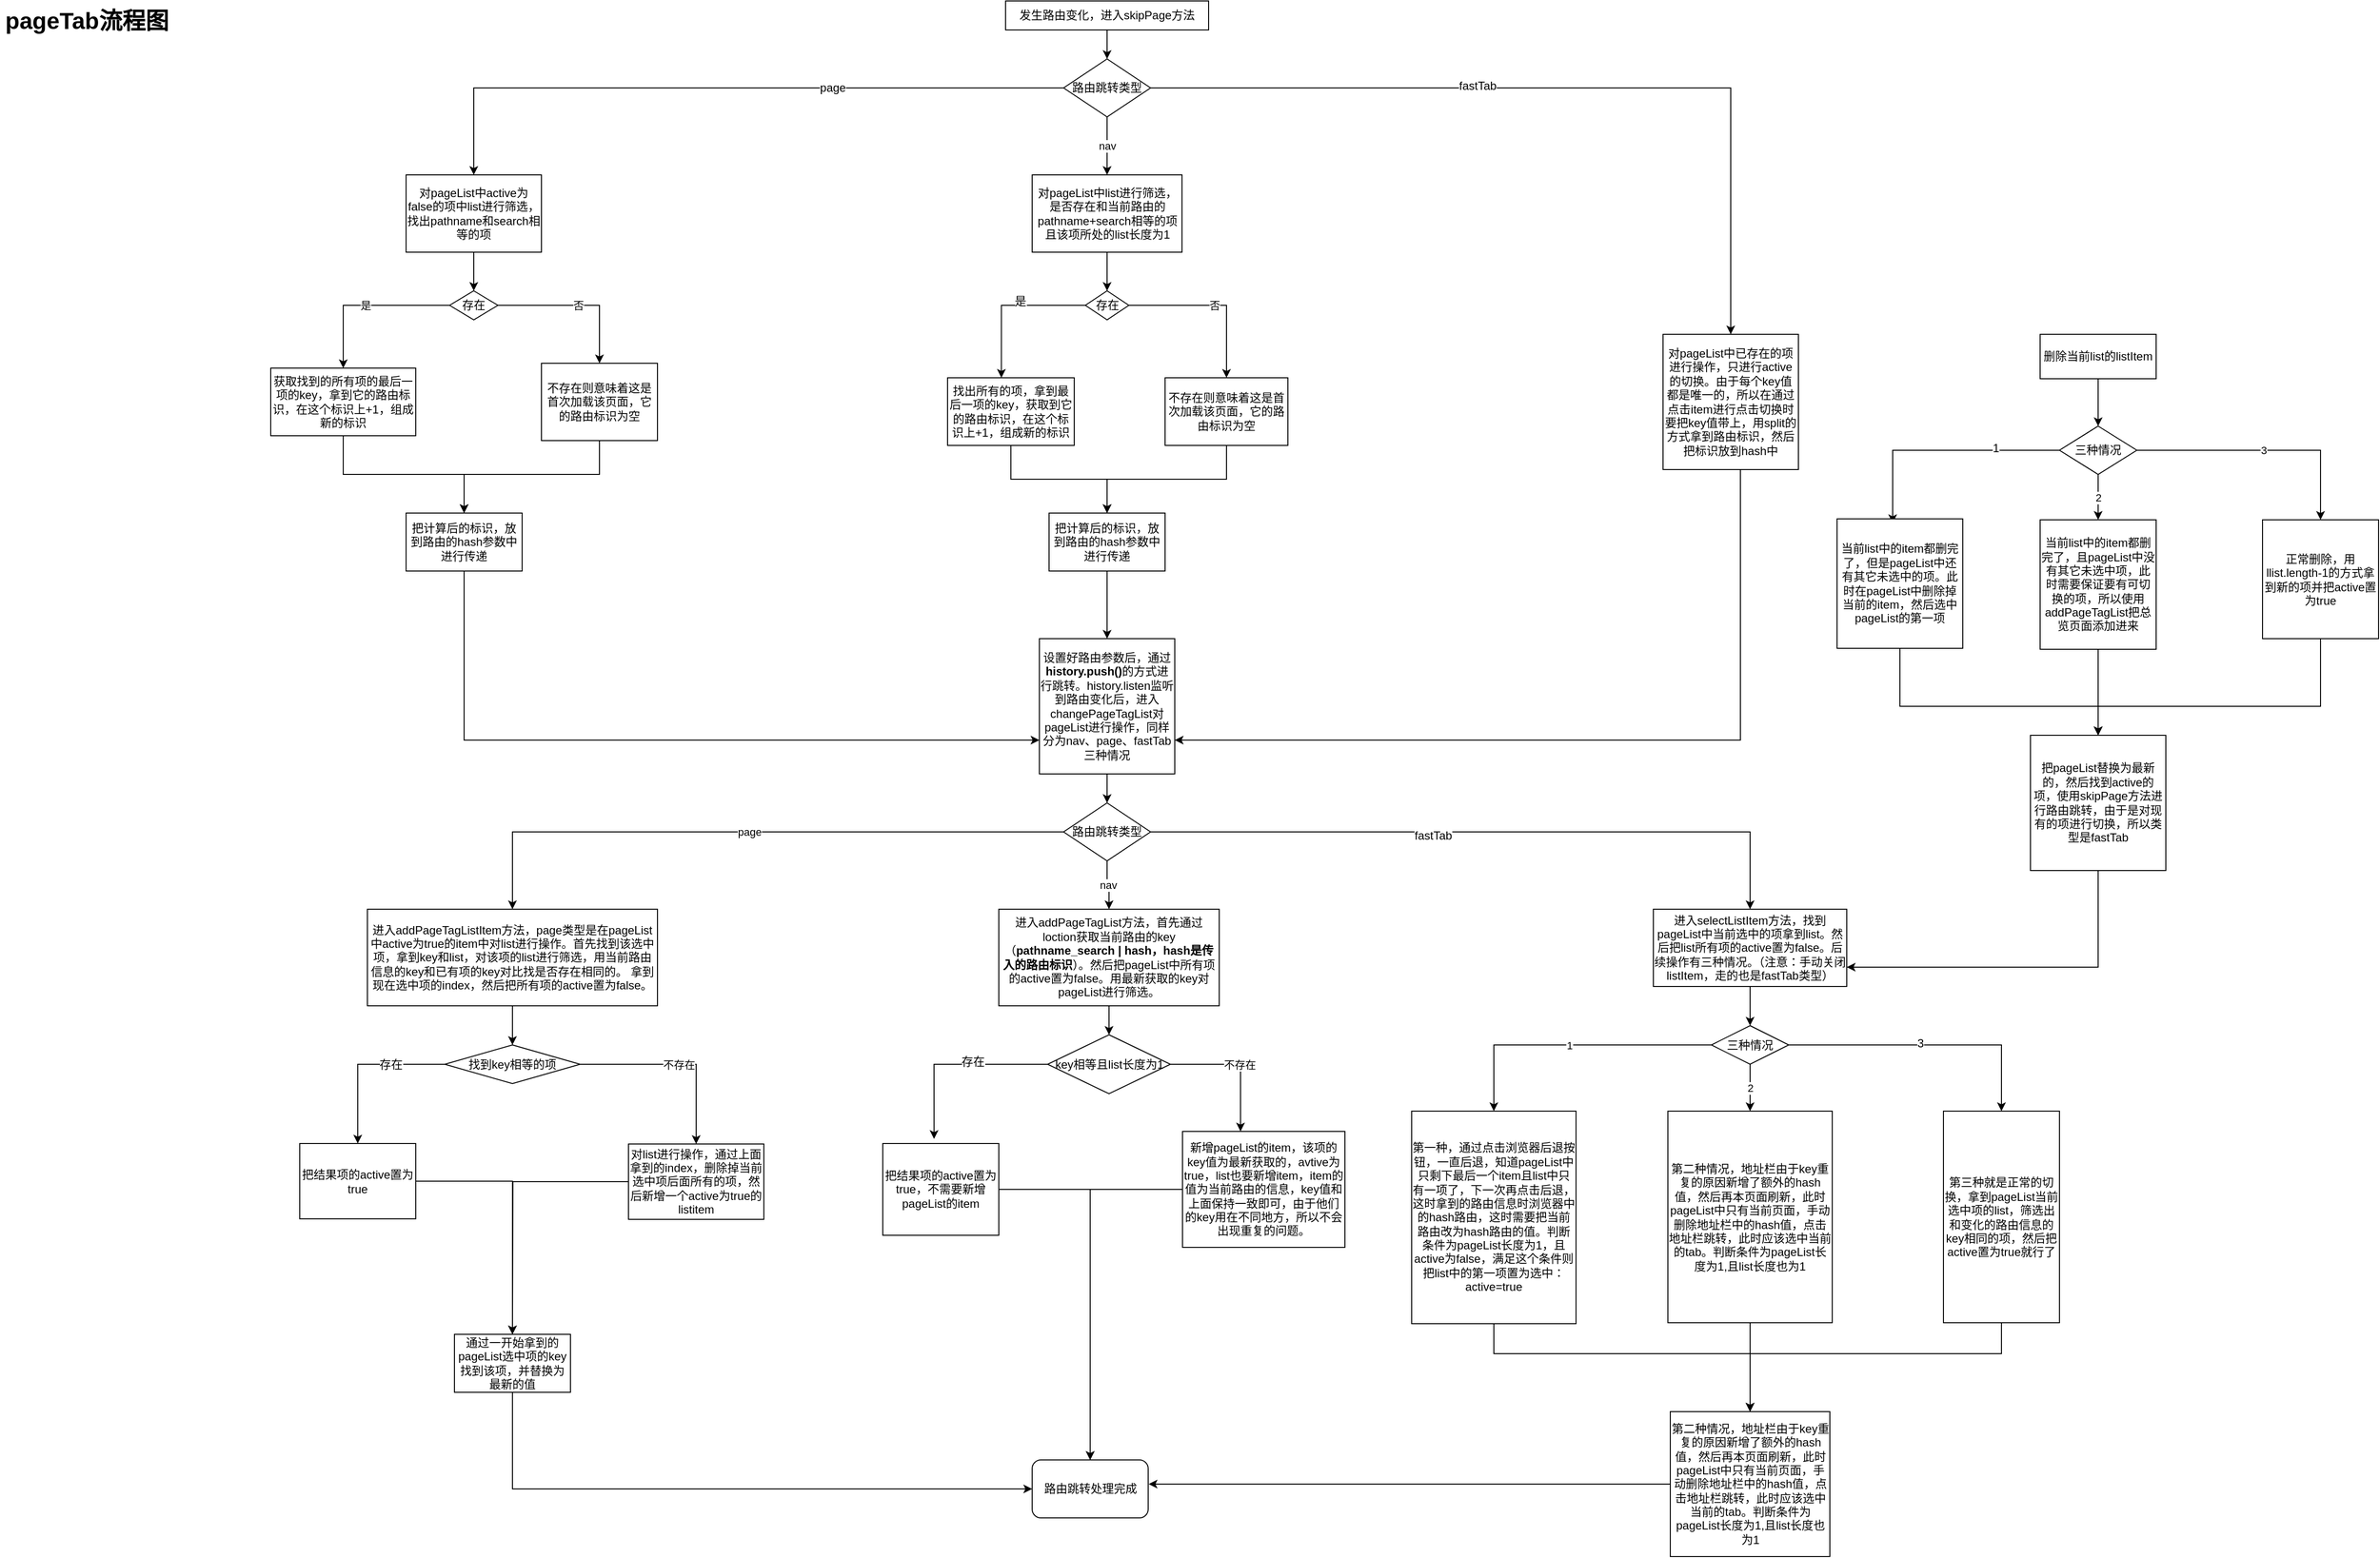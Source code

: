 <mxfile version="12.2.4" pages="1"><diagram id="V9XrVc9sAJqbMgzDHTkj" name="Page-2"><mxGraphModel dx="1932" dy="757" grid="1" gridSize="10" guides="1" tooltips="1" connect="1" arrows="1" fold="1" page="1" pageScale="1" pageWidth="827" pageHeight="1169" math="0" shadow="0"><root><mxCell id="fhw_XpcPMJFNknBB1bAj-0"/><mxCell id="fhw_XpcPMJFNknBB1bAj-1" parent="fhw_XpcPMJFNknBB1bAj-0"/><mxCell id="7cQ0kf0xfNR7tEu1bZ_4-2" value="" style="edgeStyle=orthogonalEdgeStyle;rounded=0;orthogonalLoop=1;jettySize=auto;html=1;" parent="fhw_XpcPMJFNknBB1bAj-1" source="7cQ0kf0xfNR7tEu1bZ_4-0" target="7cQ0kf0xfNR7tEu1bZ_4-1" edge="1"><mxGeometry relative="1" as="geometry"/></mxCell><mxCell id="7cQ0kf0xfNR7tEu1bZ_4-0" value="发生路由变化，进入skipPage方法" style="rounded=0;whiteSpace=wrap;html=1;" parent="fhw_XpcPMJFNknBB1bAj-1" vertex="1"><mxGeometry x="280" y="20" width="210" height="30" as="geometry"/></mxCell><mxCell id="7cQ0kf0xfNR7tEu1bZ_4-4" value="nav" style="edgeStyle=orthogonalEdgeStyle;rounded=0;orthogonalLoop=1;jettySize=auto;html=1;" parent="fhw_XpcPMJFNknBB1bAj-1" source="7cQ0kf0xfNR7tEu1bZ_4-1" target="7cQ0kf0xfNR7tEu1bZ_4-3" edge="1"><mxGeometry relative="1" as="geometry"/></mxCell><mxCell id="lRfGQRkzF8soXfa9QNVg-54" style="edgeStyle=orthogonalEdgeStyle;rounded=0;orthogonalLoop=1;jettySize=auto;html=1;entryX=0.5;entryY=0;entryDx=0;entryDy=0;" parent="fhw_XpcPMJFNknBB1bAj-1" source="7cQ0kf0xfNR7tEu1bZ_4-1" target="lRfGQRkzF8soXfa9QNVg-53" edge="1"><mxGeometry relative="1" as="geometry"/></mxCell><mxCell id="lRfGQRkzF8soXfa9QNVg-55" value="page" style="text;html=1;resizable=0;points=[];align=center;verticalAlign=middle;labelBackgroundColor=#ffffff;" parent="lRfGQRkzF8soXfa9QNVg-54" vertex="1" connectable="0"><mxGeometry x="-0.317" relative="1" as="geometry"><mxPoint as="offset"/></mxGeometry></mxCell><mxCell id="lRfGQRkzF8soXfa9QNVg-42" style="edgeStyle=orthogonalEdgeStyle;rounded=0;orthogonalLoop=1;jettySize=auto;html=1;entryX=0.5;entryY=0;entryDx=0;entryDy=0;" parent="fhw_XpcPMJFNknBB1bAj-1" source="7cQ0kf0xfNR7tEu1bZ_4-1" target="lRfGQRkzF8soXfa9QNVg-41" edge="1"><mxGeometry relative="1" as="geometry"/></mxCell><mxCell id="lRfGQRkzF8soXfa9QNVg-43" value="fastTab" style="text;html=1;resizable=0;points=[];align=center;verticalAlign=middle;labelBackgroundColor=#ffffff;" parent="lRfGQRkzF8soXfa9QNVg-42" vertex="1" connectable="0"><mxGeometry x="-0.209" y="2" relative="1" as="geometry"><mxPoint as="offset"/></mxGeometry></mxCell><mxCell id="7cQ0kf0xfNR7tEu1bZ_4-1" value="路由跳转类型" style="rhombus;whiteSpace=wrap;html=1;" parent="fhw_XpcPMJFNknBB1bAj-1" vertex="1"><mxGeometry x="340" y="80" width="90" height="60" as="geometry"/></mxCell><mxCell id="lRfGQRkzF8soXfa9QNVg-1" value="" style="edgeStyle=orthogonalEdgeStyle;rounded=0;orthogonalLoop=1;jettySize=auto;html=1;" parent="fhw_XpcPMJFNknBB1bAj-1" source="7cQ0kf0xfNR7tEu1bZ_4-3" target="lRfGQRkzF8soXfa9QNVg-0" edge="1"><mxGeometry relative="1" as="geometry"/></mxCell><mxCell id="7cQ0kf0xfNR7tEu1bZ_4-3" value="对pageList中list进行筛选，是否存在和当前路由的pathname+search相等的项且该项所处的list长度为1" style="rounded=0;whiteSpace=wrap;html=1;" parent="fhw_XpcPMJFNknBB1bAj-1" vertex="1"><mxGeometry x="307.5" y="200" width="155" height="80" as="geometry"/></mxCell><mxCell id="lRfGQRkzF8soXfa9QNVg-5" style="edgeStyle=orthogonalEdgeStyle;rounded=0;orthogonalLoop=1;jettySize=auto;html=1;entryX=0.425;entryY=0;entryDx=0;entryDy=0;entryPerimeter=0;" parent="fhw_XpcPMJFNknBB1bAj-1" source="lRfGQRkzF8soXfa9QNVg-0" target="lRfGQRkzF8soXfa9QNVg-2" edge="1"><mxGeometry relative="1" as="geometry"/></mxCell><mxCell id="lRfGQRkzF8soXfa9QNVg-6" value="是" style="text;html=1;resizable=0;points=[];align=center;verticalAlign=middle;labelBackgroundColor=#ffffff;" parent="lRfGQRkzF8soXfa9QNVg-5" vertex="1" connectable="0"><mxGeometry x="-0.161" y="-4" relative="1" as="geometry"><mxPoint as="offset"/></mxGeometry></mxCell><mxCell id="lRfGQRkzF8soXfa9QNVg-8" value="否" style="edgeStyle=orthogonalEdgeStyle;rounded=0;orthogonalLoop=1;jettySize=auto;html=1;entryX=0.5;entryY=0;entryDx=0;entryDy=0;" parent="fhw_XpcPMJFNknBB1bAj-1" source="lRfGQRkzF8soXfa9QNVg-0" target="lRfGQRkzF8soXfa9QNVg-7" edge="1"><mxGeometry relative="1" as="geometry"/></mxCell><mxCell id="lRfGQRkzF8soXfa9QNVg-0" value="存在" style="rhombus;whiteSpace=wrap;html=1;" parent="fhw_XpcPMJFNknBB1bAj-1" vertex="1"><mxGeometry x="362.5" y="320" width="45" height="30" as="geometry"/></mxCell><mxCell id="lRfGQRkzF8soXfa9QNVg-16" style="edgeStyle=orthogonalEdgeStyle;rounded=0;orthogonalLoop=1;jettySize=auto;html=1;entryX=0.5;entryY=0;entryDx=0;entryDy=0;" parent="fhw_XpcPMJFNknBB1bAj-1" source="lRfGQRkzF8soXfa9QNVg-2" target="lRfGQRkzF8soXfa9QNVg-9" edge="1"><mxGeometry relative="1" as="geometry"/></mxCell><mxCell id="lRfGQRkzF8soXfa9QNVg-2" value="找出所有的项，拿到最后一项的key，获取到它的路由标识，在这个标识上+1，组成新的标识" style="rounded=0;whiteSpace=wrap;html=1;" parent="fhw_XpcPMJFNknBB1bAj-1" vertex="1"><mxGeometry x="220" y="410" width="131" height="70" as="geometry"/></mxCell><mxCell id="lRfGQRkzF8soXfa9QNVg-17" style="edgeStyle=orthogonalEdgeStyle;rounded=0;orthogonalLoop=1;jettySize=auto;html=1;" parent="fhw_XpcPMJFNknBB1bAj-1" source="lRfGQRkzF8soXfa9QNVg-7" target="lRfGQRkzF8soXfa9QNVg-9" edge="1"><mxGeometry relative="1" as="geometry"/></mxCell><mxCell id="lRfGQRkzF8soXfa9QNVg-7" value="不存在则意味着这是首次加载该页面，它的路由标识为空" style="rounded=0;whiteSpace=wrap;html=1;" parent="fhw_XpcPMJFNknBB1bAj-1" vertex="1"><mxGeometry x="445" y="410" width="127" height="70" as="geometry"/></mxCell><mxCell id="lRfGQRkzF8soXfa9QNVg-28" style="edgeStyle=orthogonalEdgeStyle;rounded=0;orthogonalLoop=1;jettySize=auto;html=1;" parent="fhw_XpcPMJFNknBB1bAj-1" source="lRfGQRkzF8soXfa9QNVg-9" target="lRfGQRkzF8soXfa9QNVg-23" edge="1"><mxGeometry relative="1" as="geometry"/></mxCell><mxCell id="lRfGQRkzF8soXfa9QNVg-9" value="把计算后的标识，放到路由的hash参数中进行传递" style="rounded=0;whiteSpace=wrap;html=1;" parent="fhw_XpcPMJFNknBB1bAj-1" vertex="1"><mxGeometry x="325" y="550" width="120" height="60" as="geometry"/></mxCell><mxCell id="lRfGQRkzF8soXfa9QNVg-30" value="" style="edgeStyle=orthogonalEdgeStyle;rounded=0;orthogonalLoop=1;jettySize=auto;html=1;" parent="fhw_XpcPMJFNknBB1bAj-1" source="lRfGQRkzF8soXfa9QNVg-23" target="lRfGQRkzF8soXfa9QNVg-29" edge="1"><mxGeometry relative="1" as="geometry"/></mxCell><mxCell id="lRfGQRkzF8soXfa9QNVg-23" value="设置好路由参数后，通过&lt;b&gt;history.push()&lt;/b&gt;的方式进行跳转。history.listen监听到路由变化后，进入changePageTagList对pageList进行操作，同样分为nav、page、fastTab三种情况" style="whiteSpace=wrap;html=1;aspect=fixed;" parent="fhw_XpcPMJFNknBB1bAj-1" vertex="1"><mxGeometry x="315" y="680" width="140" height="140" as="geometry"/></mxCell><mxCell id="lRfGQRkzF8soXfa9QNVg-32" value="nav" style="edgeStyle=orthogonalEdgeStyle;rounded=0;orthogonalLoop=1;jettySize=auto;html=1;" parent="fhw_XpcPMJFNknBB1bAj-1" source="lRfGQRkzF8soXfa9QNVg-29" target="lRfGQRkzF8soXfa9QNVg-31" edge="1"><mxGeometry relative="1" as="geometry"/></mxCell><mxCell id="lRfGQRkzF8soXfa9QNVg-77" value="page" style="edgeStyle=orthogonalEdgeStyle;rounded=0;orthogonalLoop=1;jettySize=auto;html=1;" parent="fhw_XpcPMJFNknBB1bAj-1" source="lRfGQRkzF8soXfa9QNVg-29" target="lRfGQRkzF8soXfa9QNVg-76" edge="1"><mxGeometry relative="1" as="geometry"/></mxCell><mxCell id="lRfGQRkzF8soXfa9QNVg-46" style="edgeStyle=orthogonalEdgeStyle;rounded=0;orthogonalLoop=1;jettySize=auto;html=1;" parent="fhw_XpcPMJFNknBB1bAj-1" source="lRfGQRkzF8soXfa9QNVg-29" target="lRfGQRkzF8soXfa9QNVg-45" edge="1"><mxGeometry relative="1" as="geometry"/></mxCell><mxCell id="lRfGQRkzF8soXfa9QNVg-47" value="fastTab" style="text;html=1;resizable=0;points=[];align=center;verticalAlign=middle;labelBackgroundColor=#ffffff;" parent="lRfGQRkzF8soXfa9QNVg-46" vertex="1" connectable="0"><mxGeometry x="-0.167" y="-4" relative="1" as="geometry"><mxPoint as="offset"/></mxGeometry></mxCell><mxCell id="lRfGQRkzF8soXfa9QNVg-29" value="路由跳转类型" style="rhombus;whiteSpace=wrap;html=1;" parent="fhw_XpcPMJFNknBB1bAj-1" vertex="1"><mxGeometry x="340" y="850" width="90" height="60" as="geometry"/></mxCell><mxCell id="lRfGQRkzF8soXfa9QNVg-34" value="" style="edgeStyle=orthogonalEdgeStyle;rounded=0;orthogonalLoop=1;jettySize=auto;html=1;" parent="fhw_XpcPMJFNknBB1bAj-1" source="lRfGQRkzF8soXfa9QNVg-31" target="lRfGQRkzF8soXfa9QNVg-33" edge="1"><mxGeometry relative="1" as="geometry"/></mxCell><mxCell id="lRfGQRkzF8soXfa9QNVg-31" value="进入addPageTagList方法，首先通过loction获取当前路由的key（&lt;b&gt;pathname_search | hash，hash是传入的路由标识&lt;/b&gt;）。然后把pageList中所有项的active置为false。用最新获取的key对pageList进行筛选。" style="rounded=0;whiteSpace=wrap;html=1;" parent="fhw_XpcPMJFNknBB1bAj-1" vertex="1"><mxGeometry x="273" y="960" width="228" height="100" as="geometry"/></mxCell><mxCell id="lRfGQRkzF8soXfa9QNVg-36" style="edgeStyle=orthogonalEdgeStyle;rounded=0;orthogonalLoop=1;jettySize=auto;html=1;entryX=0.442;entryY=-0.05;entryDx=0;entryDy=0;entryPerimeter=0;" parent="fhw_XpcPMJFNknBB1bAj-1" source="lRfGQRkzF8soXfa9QNVg-33" target="lRfGQRkzF8soXfa9QNVg-35" edge="1"><mxGeometry relative="1" as="geometry"/></mxCell><mxCell id="lRfGQRkzF8soXfa9QNVg-37" value="存在" style="text;html=1;resizable=0;points=[];align=center;verticalAlign=middle;labelBackgroundColor=#ffffff;" parent="lRfGQRkzF8soXfa9QNVg-36" vertex="1" connectable="0"><mxGeometry x="-0.206" y="-3" relative="1" as="geometry"><mxPoint as="offset"/></mxGeometry></mxCell><mxCell id="lRfGQRkzF8soXfa9QNVg-39" value="不存在" style="edgeStyle=orthogonalEdgeStyle;rounded=0;orthogonalLoop=1;jettySize=auto;html=1;" parent="fhw_XpcPMJFNknBB1bAj-1" source="lRfGQRkzF8soXfa9QNVg-33" target="lRfGQRkzF8soXfa9QNVg-38" edge="1"><mxGeometry relative="1" as="geometry"><Array as="points"><mxPoint x="523" y="1121"/></Array></mxGeometry></mxCell><mxCell id="lRfGQRkzF8soXfa9QNVg-33" value="key相等且list长度为1" style="rhombus;whiteSpace=wrap;html=1;" parent="fhw_XpcPMJFNknBB1bAj-1" vertex="1"><mxGeometry x="323.5" y="1090" width="127" height="61" as="geometry"/></mxCell><mxCell id="lRfGQRkzF8soXfa9QNVg-51" style="edgeStyle=orthogonalEdgeStyle;rounded=0;orthogonalLoop=1;jettySize=auto;html=1;entryX=0.5;entryY=0;entryDx=0;entryDy=0;" parent="fhw_XpcPMJFNknBB1bAj-1" source="lRfGQRkzF8soXfa9QNVg-35" target="lRfGQRkzF8soXfa9QNVg-40" edge="1"><mxGeometry relative="1" as="geometry"/></mxCell><mxCell id="lRfGQRkzF8soXfa9QNVg-35" value="把结果项的active置为true，不需要新增pageList的item" style="rounded=0;whiteSpace=wrap;html=1;" parent="fhw_XpcPMJFNknBB1bAj-1" vertex="1"><mxGeometry x="153" y="1202.5" width="120" height="95" as="geometry"/></mxCell><mxCell id="lRfGQRkzF8soXfa9QNVg-52" style="edgeStyle=orthogonalEdgeStyle;rounded=0;orthogonalLoop=1;jettySize=auto;html=1;entryX=0.5;entryY=0;entryDx=0;entryDy=0;" parent="fhw_XpcPMJFNknBB1bAj-1" source="lRfGQRkzF8soXfa9QNVg-38" target="lRfGQRkzF8soXfa9QNVg-40" edge="1"><mxGeometry relative="1" as="geometry"/></mxCell><mxCell id="lRfGQRkzF8soXfa9QNVg-38" value="新增pageList的item，该项的key值为最新获取的，avtive为true，list也要新增item，item的值为当前路由的信息，key值和上面保持一致即可，由于他们的key用在不同地方，所以不会出现重复的问题。" style="rounded=0;whiteSpace=wrap;html=1;" parent="fhw_XpcPMJFNknBB1bAj-1" vertex="1"><mxGeometry x="463" y="1190" width="168" height="120" as="geometry"/></mxCell><mxCell id="lRfGQRkzF8soXfa9QNVg-40" value="路由跳转处理完成" style="rounded=1;whiteSpace=wrap;html=1;" parent="fhw_XpcPMJFNknBB1bAj-1" vertex="1"><mxGeometry x="307.5" y="1530" width="120" height="60" as="geometry"/></mxCell><mxCell id="lRfGQRkzF8soXfa9QNVg-60" value="" style="edgeStyle=orthogonalEdgeStyle;rounded=0;orthogonalLoop=1;jettySize=auto;html=1;" parent="fhw_XpcPMJFNknBB1bAj-1" source="lRfGQRkzF8soXfa9QNVg-53" target="lRfGQRkzF8soXfa9QNVg-57" edge="1"><mxGeometry relative="1" as="geometry"/></mxCell><mxCell id="lRfGQRkzF8soXfa9QNVg-53" value="对pageList中active为false的项中list进行筛选，找出pathname和search相等的项" style="rounded=0;whiteSpace=wrap;html=1;" parent="fhw_XpcPMJFNknBB1bAj-1" vertex="1"><mxGeometry x="-340" y="200" width="140" height="80" as="geometry"/></mxCell><mxCell id="lRfGQRkzF8soXfa9QNVg-65" value="是" style="edgeStyle=orthogonalEdgeStyle;rounded=0;orthogonalLoop=1;jettySize=auto;html=1;entryX=0.5;entryY=0;entryDx=0;entryDy=0;" parent="fhw_XpcPMJFNknBB1bAj-1" source="lRfGQRkzF8soXfa9QNVg-57" target="lRfGQRkzF8soXfa9QNVg-63" edge="1"><mxGeometry relative="1" as="geometry"/></mxCell><mxCell id="lRfGQRkzF8soXfa9QNVg-66" value="否" style="edgeStyle=orthogonalEdgeStyle;rounded=0;orthogonalLoop=1;jettySize=auto;html=1;" parent="fhw_XpcPMJFNknBB1bAj-1" source="lRfGQRkzF8soXfa9QNVg-57" target="lRfGQRkzF8soXfa9QNVg-64" edge="1"><mxGeometry relative="1" as="geometry"/></mxCell><mxCell id="lRfGQRkzF8soXfa9QNVg-57" value="存在" style="rhombus;whiteSpace=wrap;html=1;" parent="fhw_XpcPMJFNknBB1bAj-1" vertex="1"><mxGeometry x="-295" y="320" width="50" height="30" as="geometry"/></mxCell><mxCell id="lRfGQRkzF8soXfa9QNVg-68" style="edgeStyle=orthogonalEdgeStyle;rounded=0;orthogonalLoop=1;jettySize=auto;html=1;entryX=0.5;entryY=0;entryDx=0;entryDy=0;" parent="fhw_XpcPMJFNknBB1bAj-1" source="lRfGQRkzF8soXfa9QNVg-63" target="lRfGQRkzF8soXfa9QNVg-67" edge="1"><mxGeometry relative="1" as="geometry"/></mxCell><mxCell id="lRfGQRkzF8soXfa9QNVg-63" value="获取找到的所有项的最后一项的key，拿到它的路由标识，在这个标识上+1，组成新的标识" style="rounded=0;whiteSpace=wrap;html=1;" parent="fhw_XpcPMJFNknBB1bAj-1" vertex="1"><mxGeometry x="-480" y="400" width="150" height="70" as="geometry"/></mxCell><mxCell id="lRfGQRkzF8soXfa9QNVg-74" style="edgeStyle=orthogonalEdgeStyle;rounded=0;orthogonalLoop=1;jettySize=auto;html=1;entryX=0.5;entryY=0;entryDx=0;entryDy=0;" parent="fhw_XpcPMJFNknBB1bAj-1" source="lRfGQRkzF8soXfa9QNVg-64" target="lRfGQRkzF8soXfa9QNVg-67" edge="1"><mxGeometry relative="1" as="geometry"><Array as="points"><mxPoint x="-140" y="510"/><mxPoint x="-280" y="510"/></Array></mxGeometry></mxCell><mxCell id="lRfGQRkzF8soXfa9QNVg-64" value="不存在则意味着这是首次加载该页面，它的路由标识为空" style="rounded=0;whiteSpace=wrap;html=1;" parent="fhw_XpcPMJFNknBB1bAj-1" vertex="1"><mxGeometry x="-200" y="395" width="120" height="80" as="geometry"/></mxCell><mxCell id="lRfGQRkzF8soXfa9QNVg-75" style="edgeStyle=orthogonalEdgeStyle;rounded=0;orthogonalLoop=1;jettySize=auto;html=1;entryX=0;entryY=0.75;entryDx=0;entryDy=0;" parent="fhw_XpcPMJFNknBB1bAj-1" source="lRfGQRkzF8soXfa9QNVg-67" target="lRfGQRkzF8soXfa9QNVg-23" edge="1"><mxGeometry relative="1" as="geometry"><Array as="points"><mxPoint x="-280" y="785"/></Array></mxGeometry></mxCell><mxCell id="lRfGQRkzF8soXfa9QNVg-67" value="把计算后的标识，放到路由的hash参数中进行传递" style="rounded=0;whiteSpace=wrap;html=1;" parent="fhw_XpcPMJFNknBB1bAj-1" vertex="1"><mxGeometry x="-340" y="550" width="120" height="60" as="geometry"/></mxCell><mxCell id="lRfGQRkzF8soXfa9QNVg-4" value="" style="edgeStyle=orthogonalEdgeStyle;rounded=0;orthogonalLoop=1;jettySize=auto;html=1;" parent="fhw_XpcPMJFNknBB1bAj-1" source="lRfGQRkzF8soXfa9QNVg-76" target="lRfGQRkzF8soXfa9QNVg-3" edge="1"><mxGeometry relative="1" as="geometry"/></mxCell><mxCell id="lRfGQRkzF8soXfa9QNVg-76" value="进入addPageTagListItem方法，page类型是在pageList中active为true的item中对list进行操作。首先找到该选中项，拿到key和list，对该项的list进行筛选，用当前路由信息的key和已有项的key对比找是否存在相同的。 拿到现在选中项的index，然后把所有项的active置为false。" style="rounded=0;whiteSpace=wrap;html=1;" parent="fhw_XpcPMJFNknBB1bAj-1" vertex="1"><mxGeometry x="-380" y="960" width="300" height="100" as="geometry"/></mxCell><mxCell id="lRfGQRkzF8soXfa9QNVg-13" style="edgeStyle=orthogonalEdgeStyle;rounded=0;orthogonalLoop=1;jettySize=auto;html=1;entryX=0.5;entryY=0;entryDx=0;entryDy=0;" parent="fhw_XpcPMJFNknBB1bAj-1" source="lRfGQRkzF8soXfa9QNVg-3" target="lRfGQRkzF8soXfa9QNVg-12" edge="1"><mxGeometry relative="1" as="geometry"/></mxCell><mxCell id="lRfGQRkzF8soXfa9QNVg-14" value="存在" style="text;html=1;resizable=0;points=[];align=center;verticalAlign=middle;labelBackgroundColor=#ffffff;" parent="lRfGQRkzF8soXfa9QNVg-13" vertex="1" connectable="0"><mxGeometry x="-0.347" relative="1" as="geometry"><mxPoint as="offset"/></mxGeometry></mxCell><mxCell id="lRfGQRkzF8soXfa9QNVg-19" value="不存在" style="edgeStyle=orthogonalEdgeStyle;rounded=0;orthogonalLoop=1;jettySize=auto;html=1;" parent="fhw_XpcPMJFNknBB1bAj-1" source="lRfGQRkzF8soXfa9QNVg-3" target="lRfGQRkzF8soXfa9QNVg-15" edge="1"><mxGeometry relative="1" as="geometry"/></mxCell><mxCell id="lRfGQRkzF8soXfa9QNVg-3" value="找到key相等的项" style="rhombus;whiteSpace=wrap;html=1;" parent="fhw_XpcPMJFNknBB1bAj-1" vertex="1"><mxGeometry x="-300" y="1100.5" width="140" height="40" as="geometry"/></mxCell><mxCell id="lRfGQRkzF8soXfa9QNVg-22" style="edgeStyle=orthogonalEdgeStyle;rounded=0;orthogonalLoop=1;jettySize=auto;html=1;" parent="fhw_XpcPMJFNknBB1bAj-1" source="lRfGQRkzF8soXfa9QNVg-12" target="lRfGQRkzF8soXfa9QNVg-21" edge="1"><mxGeometry relative="1" as="geometry"/></mxCell><mxCell id="lRfGQRkzF8soXfa9QNVg-12" value="把结果项的active置为true" style="rounded=0;whiteSpace=wrap;html=1;" parent="fhw_XpcPMJFNknBB1bAj-1" vertex="1"><mxGeometry x="-450" y="1202.5" width="120" height="78" as="geometry"/></mxCell><mxCell id="lRfGQRkzF8soXfa9QNVg-24" style="edgeStyle=orthogonalEdgeStyle;rounded=0;orthogonalLoop=1;jettySize=auto;html=1;" parent="fhw_XpcPMJFNknBB1bAj-1" source="lRfGQRkzF8soXfa9QNVg-15" edge="1"><mxGeometry relative="1" as="geometry"><mxPoint x="-230" y="1400" as="targetPoint"/></mxGeometry></mxCell><mxCell id="lRfGQRkzF8soXfa9QNVg-15" value="对list进行操作，通过上面拿到的index，删除掉当前选中项后面所有的项，然后新增一个active为true的listitem" style="rounded=0;whiteSpace=wrap;html=1;" parent="fhw_XpcPMJFNknBB1bAj-1" vertex="1"><mxGeometry x="-110" y="1203" width="140" height="78" as="geometry"/></mxCell><mxCell id="lRfGQRkzF8soXfa9QNVg-27" style="edgeStyle=orthogonalEdgeStyle;rounded=0;orthogonalLoop=1;jettySize=auto;html=1;entryX=0;entryY=0.5;entryDx=0;entryDy=0;exitX=0.5;exitY=1;exitDx=0;exitDy=0;" parent="fhw_XpcPMJFNknBB1bAj-1" source="lRfGQRkzF8soXfa9QNVg-21" target="lRfGQRkzF8soXfa9QNVg-40" edge="1"><mxGeometry relative="1" as="geometry"/></mxCell><mxCell id="lRfGQRkzF8soXfa9QNVg-21" value="通过一开始拿到的pageList选中项的key找到该项，并替换为最新的值" style="rounded=0;whiteSpace=wrap;html=1;" parent="fhw_XpcPMJFNknBB1bAj-1" vertex="1"><mxGeometry x="-290" y="1400" width="120" height="60" as="geometry"/></mxCell><mxCell id="lRfGQRkzF8soXfa9QNVg-44" style="edgeStyle=orthogonalEdgeStyle;rounded=0;orthogonalLoop=1;jettySize=auto;html=1;entryX=1;entryY=0.75;entryDx=0;entryDy=0;" parent="fhw_XpcPMJFNknBB1bAj-1" source="lRfGQRkzF8soXfa9QNVg-41" target="lRfGQRkzF8soXfa9QNVg-23" edge="1"><mxGeometry relative="1" as="geometry"><Array as="points"><mxPoint x="1040" y="785"/></Array></mxGeometry></mxCell><mxCell id="lRfGQRkzF8soXfa9QNVg-41" value="对pageList中已存在的项进行操作，只进行active的切换。由于每个key值都是唯一的，所以在通过点击item进行点击切换时要把key值带上，用split的方式拿到路由标识，然后把标识放到hash中" style="rounded=0;whiteSpace=wrap;html=1;" parent="fhw_XpcPMJFNknBB1bAj-1" vertex="1"><mxGeometry x="960" y="365" width="140" height="140" as="geometry"/></mxCell><mxCell id="lRfGQRkzF8soXfa9QNVg-84" value="" style="edgeStyle=orthogonalEdgeStyle;rounded=0;orthogonalLoop=1;jettySize=auto;html=1;" parent="fhw_XpcPMJFNknBB1bAj-1" source="lRfGQRkzF8soXfa9QNVg-45" target="lRfGQRkzF8soXfa9QNVg-80" edge="1"><mxGeometry relative="1" as="geometry"/></mxCell><mxCell id="lRfGQRkzF8soXfa9QNVg-45" value="进入selectListItem方法，找到pageList中当前选中的项拿到list。然后把list所有项的active置为false。后续操作有三种情况。（注意：手动关闭listItem，走的也是fastTab类型）" style="rounded=0;whiteSpace=wrap;html=1;" parent="fhw_XpcPMJFNknBB1bAj-1" vertex="1"><mxGeometry x="950" y="960" width="200" height="80" as="geometry"/></mxCell><mxCell id="lRfGQRkzF8soXfa9QNVg-83" style="edgeStyle=orthogonalEdgeStyle;rounded=0;orthogonalLoop=1;jettySize=auto;html=1;" parent="fhw_XpcPMJFNknBB1bAj-1" source="lRfGQRkzF8soXfa9QNVg-49" target="lRfGQRkzF8soXfa9QNVg-71" edge="1"><mxGeometry relative="1" as="geometry"><Array as="points"><mxPoint x="785" y="1420"/><mxPoint x="1050" y="1420"/></Array></mxGeometry></mxCell><mxCell id="lRfGQRkzF8soXfa9QNVg-49" value="第一种，通过点击浏览器后退按钮，一直后退，知道pageList中只剩下最后一个item且list中只有一项了，下一次再点击后退，这时拿到的路由信息时浏览器中的hash路由，这时需要把当前路由改为hash路由的值。判断条件为pageList长度为1，且active为false，满足这个条件则把list中的第一项置为选中：active=true" style="rounded=0;whiteSpace=wrap;html=1;" parent="fhw_XpcPMJFNknBB1bAj-1" vertex="1"><mxGeometry x="700" y="1169" width="170" height="220" as="geometry"/></mxCell><mxCell id="lRfGQRkzF8soXfa9QNVg-78" style="edgeStyle=orthogonalEdgeStyle;rounded=0;orthogonalLoop=1;jettySize=auto;html=1;" parent="fhw_XpcPMJFNknBB1bAj-1" source="lRfGQRkzF8soXfa9QNVg-56" target="lRfGQRkzF8soXfa9QNVg-71" edge="1"><mxGeometry relative="1" as="geometry"/></mxCell><mxCell id="lRfGQRkzF8soXfa9QNVg-56" value="第二种情况，地址栏由于key重复的原因新增了额外的hash值，然后再本页面刷新，此时pageList中只有当前页面，手动删除地址栏中的hash值，点击地址栏跳转，此时应该选中当前的tab。判断条件为pageList长度为1,且list长度也为1" style="rounded=0;whiteSpace=wrap;html=1;" parent="fhw_XpcPMJFNknBB1bAj-1" vertex="1"><mxGeometry x="965" y="1169" width="170" height="219" as="geometry"/></mxCell><mxCell id="lRfGQRkzF8soXfa9QNVg-88" style="edgeStyle=orthogonalEdgeStyle;rounded=0;orthogonalLoop=1;jettySize=auto;html=1;" parent="fhw_XpcPMJFNknBB1bAj-1" source="lRfGQRkzF8soXfa9QNVg-71" edge="1"><mxGeometry relative="1" as="geometry"><mxPoint x="428" y="1555" as="targetPoint"/></mxGeometry></mxCell><mxCell id="lRfGQRkzF8soXfa9QNVg-71" value="第二种情况，地址栏由于key重复的原因新增了额外的hash值，然后再本页面刷新，此时pageList中只有当前页面，手动删除地址栏中的hash值，点击地址栏跳转，此时应该选中当前的tab。判断条件为pageList长度为1,且list长度也为1" style="rounded=0;whiteSpace=wrap;html=1;" parent="fhw_XpcPMJFNknBB1bAj-1" vertex="1"><mxGeometry x="967.5" y="1480" width="165" height="150" as="geometry"/></mxCell><mxCell id="lRfGQRkzF8soXfa9QNVg-87" style="edgeStyle=orthogonalEdgeStyle;rounded=0;orthogonalLoop=1;jettySize=auto;html=1;entryX=0.5;entryY=0;entryDx=0;entryDy=0;" parent="fhw_XpcPMJFNknBB1bAj-1" source="lRfGQRkzF8soXfa9QNVg-72" target="lRfGQRkzF8soXfa9QNVg-71" edge="1"><mxGeometry relative="1" as="geometry"><Array as="points"><mxPoint x="1310" y="1420"/><mxPoint x="1050" y="1420"/></Array></mxGeometry></mxCell><mxCell id="lRfGQRkzF8soXfa9QNVg-72" value="第三种就是正常的切换，拿到pageList当前选中项的list，筛选出和变化的路由信息的key相同的项，然后把active置为true就行了" style="rounded=0;whiteSpace=wrap;html=1;" parent="fhw_XpcPMJFNknBB1bAj-1" vertex="1"><mxGeometry x="1250" y="1169" width="120" height="219" as="geometry"/></mxCell><mxCell id="lRfGQRkzF8soXfa9QNVg-93" value="" style="edgeStyle=orthogonalEdgeStyle;rounded=0;orthogonalLoop=1;jettySize=auto;html=1;" parent="fhw_XpcPMJFNknBB1bAj-1" source="lRfGQRkzF8soXfa9QNVg-79" target="lRfGQRkzF8soXfa9QNVg-91" edge="1"><mxGeometry relative="1" as="geometry"/></mxCell><mxCell id="lRfGQRkzF8soXfa9QNVg-79" value="删除当前list的listItem" style="rounded=0;whiteSpace=wrap;html=1;" parent="fhw_XpcPMJFNknBB1bAj-1" vertex="1"><mxGeometry x="1350" y="365" width="120" height="46" as="geometry"/></mxCell><mxCell id="lRfGQRkzF8soXfa9QNVg-85" value="1" style="edgeStyle=orthogonalEdgeStyle;rounded=0;orthogonalLoop=1;jettySize=auto;html=1;entryX=0.5;entryY=0;entryDx=0;entryDy=0;" parent="fhw_XpcPMJFNknBB1bAj-1" source="lRfGQRkzF8soXfa9QNVg-80" target="lRfGQRkzF8soXfa9QNVg-49" edge="1"><mxGeometry relative="1" as="geometry"/></mxCell><mxCell id="lRfGQRkzF8soXfa9QNVg-86" value="2" style="edgeStyle=orthogonalEdgeStyle;rounded=0;orthogonalLoop=1;jettySize=auto;html=1;" parent="fhw_XpcPMJFNknBB1bAj-1" source="lRfGQRkzF8soXfa9QNVg-80" target="lRfGQRkzF8soXfa9QNVg-56" edge="1"><mxGeometry relative="1" as="geometry"/></mxCell><mxCell id="lRfGQRkzF8soXfa9QNVg-89" style="edgeStyle=orthogonalEdgeStyle;rounded=0;orthogonalLoop=1;jettySize=auto;html=1;entryX=0.5;entryY=0;entryDx=0;entryDy=0;" parent="fhw_XpcPMJFNknBB1bAj-1" source="lRfGQRkzF8soXfa9QNVg-80" target="lRfGQRkzF8soXfa9QNVg-72" edge="1"><mxGeometry relative="1" as="geometry"/></mxCell><mxCell id="lRfGQRkzF8soXfa9QNVg-90" value="3" style="text;html=1;resizable=0;points=[];align=center;verticalAlign=middle;labelBackgroundColor=#ffffff;" parent="lRfGQRkzF8soXfa9QNVg-89" vertex="1" connectable="0"><mxGeometry x="-0.059" y="2" relative="1" as="geometry"><mxPoint as="offset"/></mxGeometry></mxCell><mxCell id="lRfGQRkzF8soXfa9QNVg-80" value="三种情况" style="rhombus;whiteSpace=wrap;html=1;" parent="fhw_XpcPMJFNknBB1bAj-1" vertex="1"><mxGeometry x="1010" y="1080.5" width="80" height="40" as="geometry"/></mxCell><mxCell id="lRfGQRkzF8soXfa9QNVg-10" style="edgeStyle=orthogonalEdgeStyle;rounded=0;orthogonalLoop=1;jettySize=auto;html=1;entryX=0.442;entryY=0.033;entryDx=0;entryDy=0;entryPerimeter=0;" parent="fhw_XpcPMJFNknBB1bAj-1" source="lRfGQRkzF8soXfa9QNVg-91" target="lRfGQRkzF8soXfa9QNVg-94" edge="1"><mxGeometry relative="1" as="geometry"/></mxCell><mxCell id="lRfGQRkzF8soXfa9QNVg-26" value="1" style="text;html=1;resizable=0;points=[];align=center;verticalAlign=middle;labelBackgroundColor=#ffffff;" parent="lRfGQRkzF8soXfa9QNVg-10" vertex="1" connectable="0"><mxGeometry x="-0.468" y="-2" relative="1" as="geometry"><mxPoint as="offset"/></mxGeometry></mxCell><mxCell id="lRfGQRkzF8soXfa9QNVg-20" value="2" style="edgeStyle=orthogonalEdgeStyle;rounded=0;orthogonalLoop=1;jettySize=auto;html=1;" parent="fhw_XpcPMJFNknBB1bAj-1" source="lRfGQRkzF8soXfa9QNVg-91" target="lRfGQRkzF8soXfa9QNVg-11" edge="1"><mxGeometry relative="1" as="geometry"/></mxCell><mxCell id="lRfGQRkzF8soXfa9QNVg-25" value="3" style="edgeStyle=orthogonalEdgeStyle;rounded=0;orthogonalLoop=1;jettySize=auto;html=1;" parent="fhw_XpcPMJFNknBB1bAj-1" source="lRfGQRkzF8soXfa9QNVg-91" target="lRfGQRkzF8soXfa9QNVg-18" edge="1"><mxGeometry relative="1" as="geometry"/></mxCell><mxCell id="lRfGQRkzF8soXfa9QNVg-91" value="三种情况" style="rhombus;whiteSpace=wrap;html=1;" parent="fhw_XpcPMJFNknBB1bAj-1" vertex="1"><mxGeometry x="1370" y="460" width="80" height="50" as="geometry"/></mxCell><mxCell id="lRfGQRkzF8soXfa9QNVg-58" style="edgeStyle=orthogonalEdgeStyle;rounded=0;orthogonalLoop=1;jettySize=auto;html=1;entryX=0.5;entryY=0;entryDx=0;entryDy=0;" parent="fhw_XpcPMJFNknBB1bAj-1" source="lRfGQRkzF8soXfa9QNVg-94" target="lRfGQRkzF8soXfa9QNVg-48" edge="1"><mxGeometry relative="1" as="geometry"><Array as="points"><mxPoint x="1205" y="750"/><mxPoint x="1410" y="750"/></Array></mxGeometry></mxCell><mxCell id="lRfGQRkzF8soXfa9QNVg-94" value="当前list中的item都删完了，但是pageList中还有其它未选中的项。此时在pageList中删除掉当前的item，然后选中pageList的第一项" style="rounded=0;whiteSpace=wrap;html=1;" parent="fhw_XpcPMJFNknBB1bAj-1" vertex="1"><mxGeometry x="1140" y="556" width="130" height="134" as="geometry"/></mxCell><mxCell id="lRfGQRkzF8soXfa9QNVg-59" style="edgeStyle=orthogonalEdgeStyle;rounded=0;orthogonalLoop=1;jettySize=auto;html=1;entryX=0.5;entryY=0;entryDx=0;entryDy=0;" parent="fhw_XpcPMJFNknBB1bAj-1" source="lRfGQRkzF8soXfa9QNVg-11" target="lRfGQRkzF8soXfa9QNVg-48" edge="1"><mxGeometry relative="1" as="geometry"/></mxCell><mxCell id="lRfGQRkzF8soXfa9QNVg-11" value="当前list中的item都删完了，且pageList中没有其它未选中项，此时需要保证要有可切换的项，所以使用addPageTagList把总览页面添加进来" style="rounded=0;whiteSpace=wrap;html=1;" parent="fhw_XpcPMJFNknBB1bAj-1" vertex="1"><mxGeometry x="1350" y="557" width="120" height="134" as="geometry"/></mxCell><mxCell id="lRfGQRkzF8soXfa9QNVg-61" style="edgeStyle=orthogonalEdgeStyle;rounded=0;orthogonalLoop=1;jettySize=auto;html=1;entryX=0.5;entryY=0;entryDx=0;entryDy=0;" parent="fhw_XpcPMJFNknBB1bAj-1" source="lRfGQRkzF8soXfa9QNVg-18" target="lRfGQRkzF8soXfa9QNVg-48" edge="1"><mxGeometry relative="1" as="geometry"><Array as="points"><mxPoint x="1640" y="750"/><mxPoint x="1410" y="750"/></Array></mxGeometry></mxCell><mxCell id="lRfGQRkzF8soXfa9QNVg-18" value="正常删除，用llist.length-1的方式拿到新的项并把active置为true" style="rounded=0;whiteSpace=wrap;html=1;" parent="fhw_XpcPMJFNknBB1bAj-1" vertex="1"><mxGeometry x="1580" y="557" width="120" height="123" as="geometry"/></mxCell><mxCell id="lRfGQRkzF8soXfa9QNVg-62" style="edgeStyle=orthogonalEdgeStyle;rounded=0;orthogonalLoop=1;jettySize=auto;html=1;entryX=1;entryY=0.75;entryDx=0;entryDy=0;" parent="fhw_XpcPMJFNknBB1bAj-1" source="lRfGQRkzF8soXfa9QNVg-48" target="lRfGQRkzF8soXfa9QNVg-45" edge="1"><mxGeometry relative="1" as="geometry"><Array as="points"><mxPoint x="1410" y="1020"/></Array></mxGeometry></mxCell><mxCell id="lRfGQRkzF8soXfa9QNVg-48" value="把pageList替换为最新的，然后找到active的项，使用skipPage方法进行路由跳转，由于是对现有的项进行切换，所以类型是fastTab" style="whiteSpace=wrap;html=1;aspect=fixed;" parent="fhw_XpcPMJFNknBB1bAj-1" vertex="1"><mxGeometry x="1340" y="780" width="140" height="140" as="geometry"/></mxCell><mxCell id="lRfGQRkzF8soXfa9QNVg-50" value="&lt;b&gt;&lt;font style=&quot;font-size: 24px&quot;&gt;pageTab流程图&lt;/font&gt;&lt;/b&gt;" style="text;html=1;strokeColor=none;fillColor=none;align=center;verticalAlign=middle;whiteSpace=wrap;rounded=0;" parent="fhw_XpcPMJFNknBB1bAj-1" vertex="1"><mxGeometry x="-760" y="20" width="180" height="41" as="geometry"/></mxCell></root></mxGraphModel></diagram></mxfile>
